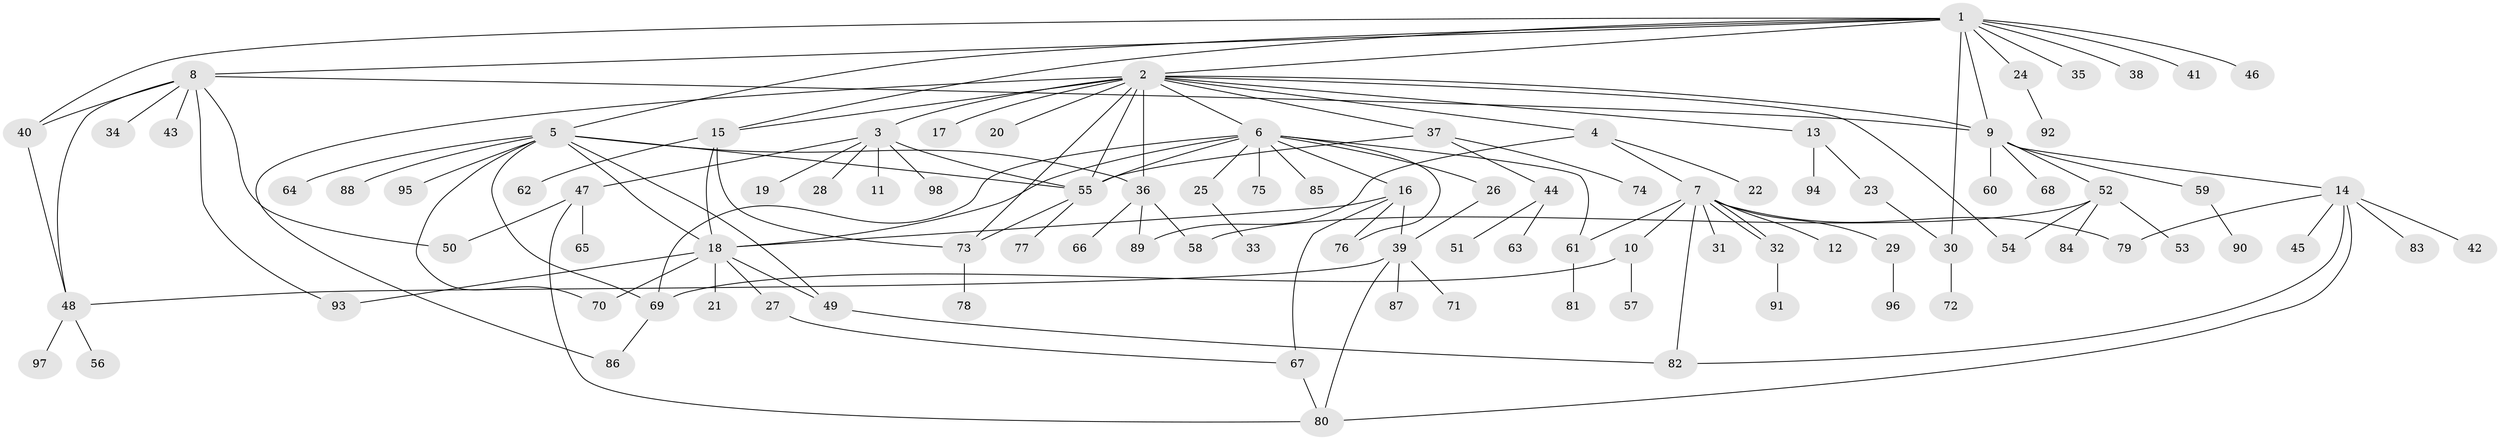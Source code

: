 // Generated by graph-tools (version 1.1) at 2025/49/03/09/25 03:49:52]
// undirected, 98 vertices, 135 edges
graph export_dot {
graph [start="1"]
  node [color=gray90,style=filled];
  1;
  2;
  3;
  4;
  5;
  6;
  7;
  8;
  9;
  10;
  11;
  12;
  13;
  14;
  15;
  16;
  17;
  18;
  19;
  20;
  21;
  22;
  23;
  24;
  25;
  26;
  27;
  28;
  29;
  30;
  31;
  32;
  33;
  34;
  35;
  36;
  37;
  38;
  39;
  40;
  41;
  42;
  43;
  44;
  45;
  46;
  47;
  48;
  49;
  50;
  51;
  52;
  53;
  54;
  55;
  56;
  57;
  58;
  59;
  60;
  61;
  62;
  63;
  64;
  65;
  66;
  67;
  68;
  69;
  70;
  71;
  72;
  73;
  74;
  75;
  76;
  77;
  78;
  79;
  80;
  81;
  82;
  83;
  84;
  85;
  86;
  87;
  88;
  89;
  90;
  91;
  92;
  93;
  94;
  95;
  96;
  97;
  98;
  1 -- 2;
  1 -- 5;
  1 -- 8;
  1 -- 9;
  1 -- 15;
  1 -- 24;
  1 -- 30;
  1 -- 35;
  1 -- 38;
  1 -- 40;
  1 -- 41;
  1 -- 46;
  2 -- 3;
  2 -- 4;
  2 -- 6;
  2 -- 9;
  2 -- 13;
  2 -- 15;
  2 -- 17;
  2 -- 20;
  2 -- 36;
  2 -- 37;
  2 -- 54;
  2 -- 55;
  2 -- 73;
  2 -- 86;
  3 -- 11;
  3 -- 19;
  3 -- 28;
  3 -- 47;
  3 -- 55;
  3 -- 98;
  4 -- 7;
  4 -- 22;
  4 -- 89;
  5 -- 18;
  5 -- 36;
  5 -- 49;
  5 -- 55;
  5 -- 64;
  5 -- 69;
  5 -- 70;
  5 -- 88;
  5 -- 95;
  6 -- 16;
  6 -- 18;
  6 -- 25;
  6 -- 26;
  6 -- 55;
  6 -- 61;
  6 -- 69;
  6 -- 75;
  6 -- 76;
  6 -- 85;
  7 -- 10;
  7 -- 12;
  7 -- 29;
  7 -- 31;
  7 -- 32;
  7 -- 32;
  7 -- 61;
  7 -- 79;
  7 -- 82;
  8 -- 9;
  8 -- 34;
  8 -- 40;
  8 -- 43;
  8 -- 48;
  8 -- 50;
  8 -- 93;
  9 -- 14;
  9 -- 52;
  9 -- 59;
  9 -- 60;
  9 -- 68;
  10 -- 57;
  10 -- 69;
  13 -- 23;
  13 -- 94;
  14 -- 42;
  14 -- 45;
  14 -- 79;
  14 -- 80;
  14 -- 82;
  14 -- 83;
  15 -- 18;
  15 -- 62;
  15 -- 73;
  16 -- 18;
  16 -- 39;
  16 -- 67;
  16 -- 76;
  18 -- 21;
  18 -- 27;
  18 -- 49;
  18 -- 70;
  18 -- 93;
  23 -- 30;
  24 -- 92;
  25 -- 33;
  26 -- 39;
  27 -- 67;
  29 -- 96;
  30 -- 72;
  32 -- 91;
  36 -- 58;
  36 -- 66;
  36 -- 89;
  37 -- 44;
  37 -- 55;
  37 -- 74;
  39 -- 48;
  39 -- 71;
  39 -- 80;
  39 -- 87;
  40 -- 48;
  44 -- 51;
  44 -- 63;
  47 -- 50;
  47 -- 65;
  47 -- 80;
  48 -- 56;
  48 -- 97;
  49 -- 82;
  52 -- 53;
  52 -- 54;
  52 -- 58;
  52 -- 84;
  55 -- 73;
  55 -- 77;
  59 -- 90;
  61 -- 81;
  67 -- 80;
  69 -- 86;
  73 -- 78;
}
